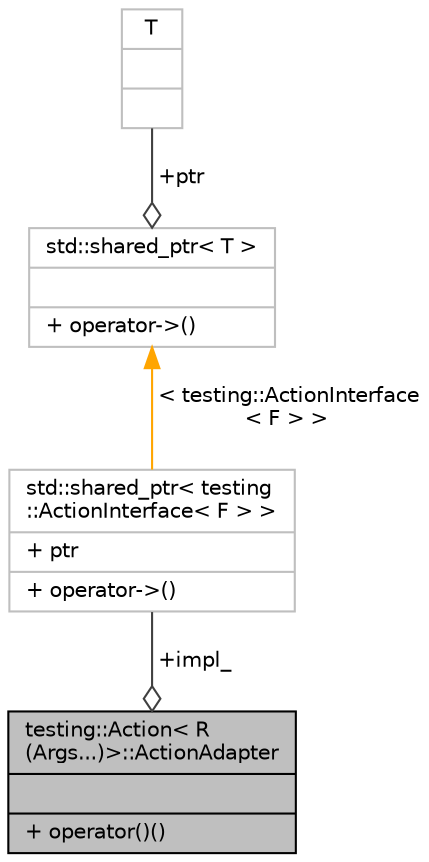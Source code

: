 digraph "testing::Action&lt; R(Args...)&gt;::ActionAdapter"
{
 // LATEX_PDF_SIZE
  bgcolor="transparent";
  edge [fontname="Helvetica",fontsize="10",labelfontname="Helvetica",labelfontsize="10"];
  node [fontname="Helvetica",fontsize="10",shape=record];
  Node1 [label="{testing::Action\< R\l(Args...)\>::ActionAdapter\n||+ operator()()\l}",height=0.2,width=0.4,color="black", fillcolor="grey75", style="filled", fontcolor="black",tooltip=" "];
  Node2 -> Node1 [color="grey25",fontsize="10",style="solid",label=" +impl_" ,arrowhead="odiamond",fontname="Helvetica"];
  Node2 [label="{std::shared_ptr\< testing\l::ActionInterface\< F \> \>\n|+ ptr\l|+ operator-\>()\l}",height=0.2,width=0.4,color="grey75",tooltip=" "];
  Node3 -> Node2 [dir="back",color="orange",fontsize="10",style="solid",label=" \< testing::ActionInterface\l\< F \> \>" ,fontname="Helvetica"];
  Node3 [label="{std::shared_ptr\< T \>\n||+ operator-\>()\l}",height=0.2,width=0.4,color="grey75",tooltip=" "];
  Node4 -> Node3 [color="grey25",fontsize="10",style="solid",label=" +ptr" ,arrowhead="odiamond",fontname="Helvetica"];
  Node4 [label="{T\n||}",height=0.2,width=0.4,color="grey75",tooltip=" "];
}
